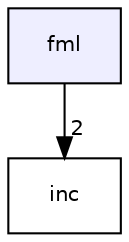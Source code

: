 digraph "fml" {
  compound=true
  node [ fontsize="10", fontname="Helvetica"];
  edge [ labelfontsize="10", labelfontname="Helvetica"];
  dir_1e49b44d5a2294f906abe1aae3252cfa [shape=box, label="fml", style="filled", fillcolor="#eeeeff", pencolor="black", URL="dir_1e49b44d5a2294f906abe1aae3252cfa.html"];
  dir_bfccd401955b95cf8c75461437045ac0 [shape=box label="inc" URL="dir_bfccd401955b95cf8c75461437045ac0.html"];
  dir_1e49b44d5a2294f906abe1aae3252cfa->dir_bfccd401955b95cf8c75461437045ac0 [headlabel="2", labeldistance=1.5 headhref="dir_000007_000006.html"];
}

